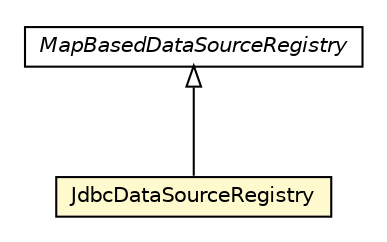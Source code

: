 #!/usr/local/bin/dot
#
# Class diagram 
# Generated by UMLGraph version R5_6_6-8-g8d7759 (http://www.umlgraph.org/)
#

digraph G {
	edge [fontname="Helvetica",fontsize=10,labelfontname="Helvetica",labelfontsize=10];
	node [fontname="Helvetica",fontsize=10,shape=plaintext];
	nodesep=0.25;
	ranksep=0.5;
	// org.dayatang.datasource4saas.dsregistry.MapBasedDataSourceRegistry
	c61161 [label=<<table title="org.dayatang.datasource4saas.dsregistry.MapBasedDataSourceRegistry" border="0" cellborder="1" cellspacing="0" cellpadding="2" port="p" href="./MapBasedDataSourceRegistry.html">
		<tr><td><table border="0" cellspacing="0" cellpadding="1">
<tr><td align="center" balign="center"><font face="Helvetica-Oblique"> MapBasedDataSourceRegistry </font></td></tr>
		</table></td></tr>
		</table>>, URL="./MapBasedDataSourceRegistry.html", fontname="Helvetica", fontcolor="black", fontsize=10.0];
	// org.dayatang.datasource4saas.dsregistry.JdbcDataSourceRegistry
	c61163 [label=<<table title="org.dayatang.datasource4saas.dsregistry.JdbcDataSourceRegistry" border="0" cellborder="1" cellspacing="0" cellpadding="2" port="p" bgcolor="lemonChiffon" href="./JdbcDataSourceRegistry.html">
		<tr><td><table border="0" cellspacing="0" cellpadding="1">
<tr><td align="center" balign="center"> JdbcDataSourceRegistry </td></tr>
		</table></td></tr>
		</table>>, URL="./JdbcDataSourceRegistry.html", fontname="Helvetica", fontcolor="black", fontsize=10.0];
	//org.dayatang.datasource4saas.dsregistry.JdbcDataSourceRegistry extends org.dayatang.datasource4saas.dsregistry.MapBasedDataSourceRegistry
	c61161:p -> c61163:p [dir=back,arrowtail=empty];
}

